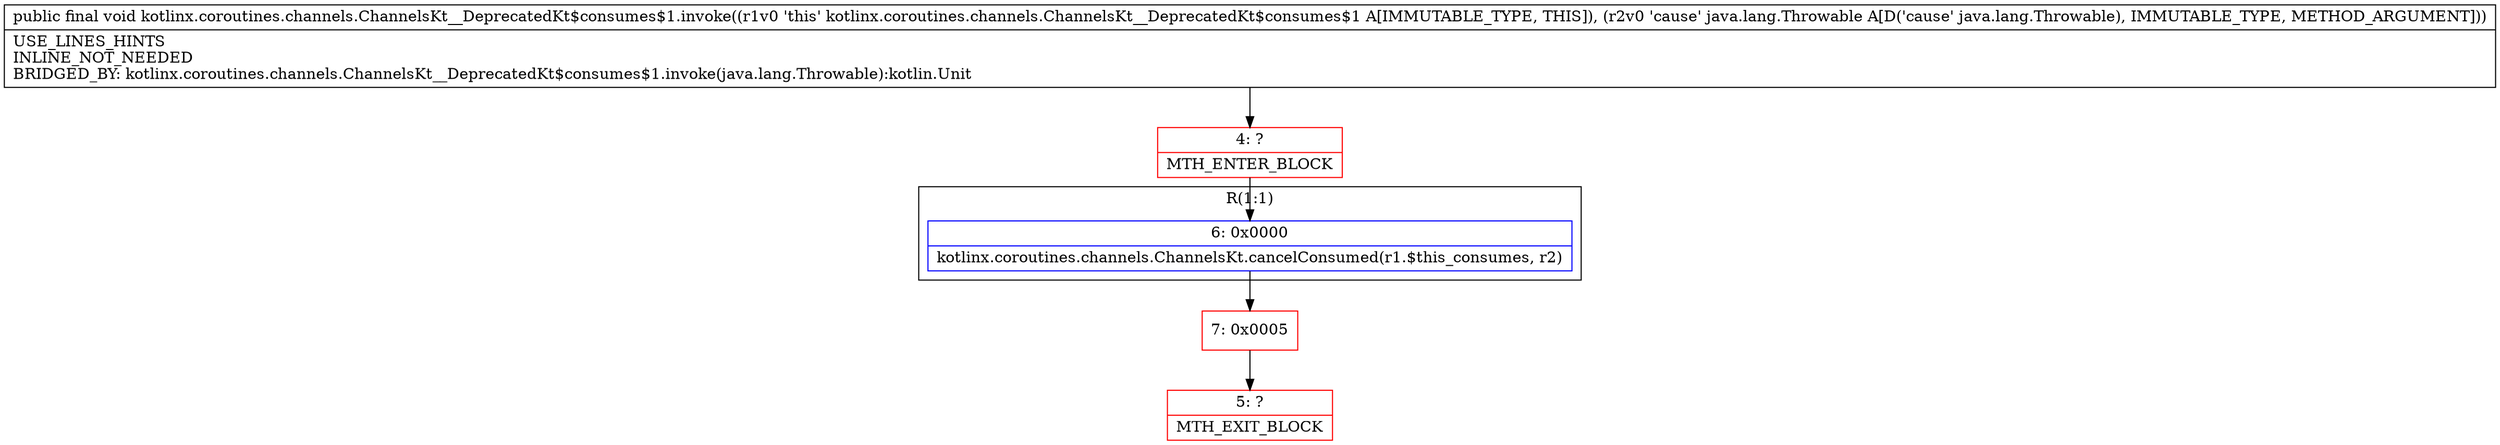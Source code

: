 digraph "CFG forkotlinx.coroutines.channels.ChannelsKt__DeprecatedKt$consumes$1.invoke(Ljava\/lang\/Throwable;)V" {
subgraph cluster_Region_1581826599 {
label = "R(1:1)";
node [shape=record,color=blue];
Node_6 [shape=record,label="{6\:\ 0x0000|kotlinx.coroutines.channels.ChannelsKt.cancelConsumed(r1.$this_consumes, r2)\l}"];
}
Node_4 [shape=record,color=red,label="{4\:\ ?|MTH_ENTER_BLOCK\l}"];
Node_7 [shape=record,color=red,label="{7\:\ 0x0005}"];
Node_5 [shape=record,color=red,label="{5\:\ ?|MTH_EXIT_BLOCK\l}"];
MethodNode[shape=record,label="{public final void kotlinx.coroutines.channels.ChannelsKt__DeprecatedKt$consumes$1.invoke((r1v0 'this' kotlinx.coroutines.channels.ChannelsKt__DeprecatedKt$consumes$1 A[IMMUTABLE_TYPE, THIS]), (r2v0 'cause' java.lang.Throwable A[D('cause' java.lang.Throwable), IMMUTABLE_TYPE, METHOD_ARGUMENT]))  | USE_LINES_HINTS\lINLINE_NOT_NEEDED\lBRIDGED_BY: kotlinx.coroutines.channels.ChannelsKt__DeprecatedKt$consumes$1.invoke(java.lang.Throwable):kotlin.Unit\l}"];
MethodNode -> Node_4;Node_6 -> Node_7;
Node_4 -> Node_6;
Node_7 -> Node_5;
}

